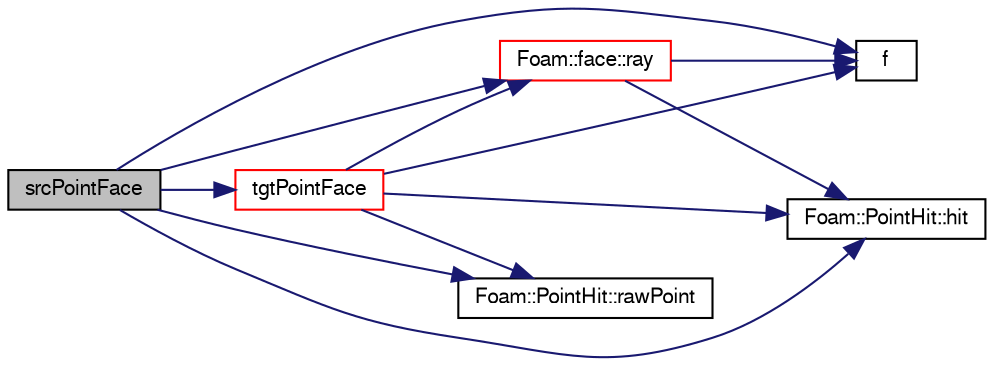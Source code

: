 digraph "srcPointFace"
{
  bgcolor="transparent";
  edge [fontname="FreeSans",fontsize="10",labelfontname="FreeSans",labelfontsize="10"];
  node [fontname="FreeSans",fontsize="10",shape=record];
  rankdir="LR";
  Node651 [label="srcPointFace",height=0.2,width=0.4,color="black", fillcolor="grey75", style="filled", fontcolor="black"];
  Node651 -> Node652 [color="midnightblue",fontsize="10",style="solid",fontname="FreeSans"];
  Node652 [label="f",height=0.2,width=0.4,color="black",URL="$a17900.html#a888be93833ac7a23170555c69c690288"];
  Node651 -> Node653 [color="midnightblue",fontsize="10",style="solid",fontname="FreeSans"];
  Node653 [label="Foam::PointHit::hit",height=0.2,width=0.4,color="black",URL="$a27558.html#aee8dc30bf27cefe419b15f96e594c155",tooltip="Is there a hit. "];
  Node651 -> Node654 [color="midnightblue",fontsize="10",style="solid",fontname="FreeSans"];
  Node654 [label="Foam::PointHit::rawPoint",height=0.2,width=0.4,color="black",URL="$a27558.html#a479a270e3db1518fd61b8a756455786b",tooltip="Return point with no checking. "];
  Node651 -> Node655 [color="midnightblue",fontsize="10",style="solid",fontname="FreeSans"];
  Node655 [label="Foam::face::ray",height=0.2,width=0.4,color="red",URL="$a27218.html#a0b9f87e78c11730b3971c2f71df58d37",tooltip="Return potential intersection with face with a ray starting. "];
  Node655 -> Node652 [color="midnightblue",fontsize="10",style="solid",fontname="FreeSans"];
  Node655 -> Node653 [color="midnightblue",fontsize="10",style="solid",fontname="FreeSans"];
  Node651 -> Node673 [color="midnightblue",fontsize="10",style="solid",fontname="FreeSans"];
  Node673 [label="tgtPointFace",height=0.2,width=0.4,color="red",URL="$a24866.html#afe0e601d0690fc650d74b3f184209646",tooltip="Return target patch face index of point on source patch face. "];
  Node673 -> Node652 [color="midnightblue",fontsize="10",style="solid",fontname="FreeSans"];
  Node673 -> Node655 [color="midnightblue",fontsize="10",style="solid",fontname="FreeSans"];
  Node673 -> Node653 [color="midnightblue",fontsize="10",style="solid",fontname="FreeSans"];
  Node673 -> Node654 [color="midnightblue",fontsize="10",style="solid",fontname="FreeSans"];
}
